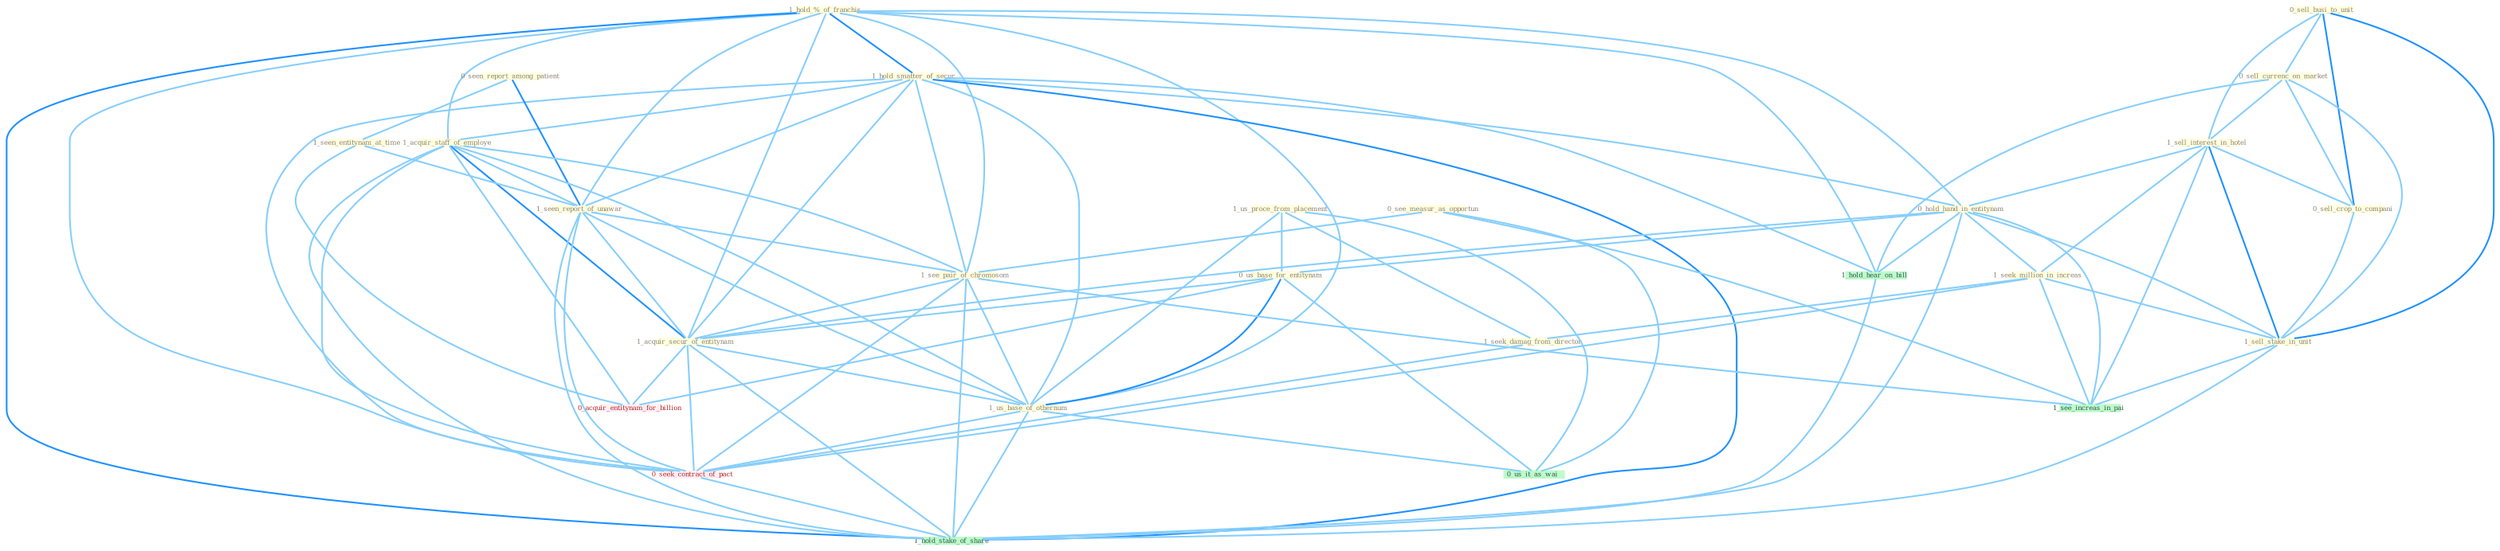 Graph G{ 
    node
    [shape=polygon,style=filled,width=.5,height=.06,color="#BDFCC9",fixedsize=true,fontsize=4,
    fontcolor="#2f4f4f"];
    {node
    [color="#ffffe0", fontcolor="#8b7d6b"] "1_us_proce_from_placement " "0_sell_busi_to_unit " "1_hold_%_of_franchis " "1_hold_smatter_of_secur " "0_seen_report_among_patient " "0_see_measur_as_opportun " "0_sell_currenc_on_market " "1_acquir_staff_of_employe " "1_sell_interest_in_hotel " "1_seen_entitynam_at_time " "1_seen_report_of_unawar " "0_hold_hand_in_entitynam " "0_us_base_for_entitynam " "0_sell_crop_to_compani " "1_seek_million_in_increas " "1_sell_stake_in_unit " "1_see_pair_of_chromosom " "1_acquir_secur_of_entitynam " "1_us_base_of_othernum " "1_seek_damag_from_director "}
{node [color="#fff0f5", fontcolor="#b22222"] "0_seek_contract_of_pact " "0_acquir_entitynam_for_billion "}
edge [color="#B0E2FF"];

	"1_us_proce_from_placement " -- "0_us_base_for_entitynam " [w="1", color="#87cefa" ];
	"1_us_proce_from_placement " -- "1_us_base_of_othernum " [w="1", color="#87cefa" ];
	"1_us_proce_from_placement " -- "1_seek_damag_from_director " [w="1", color="#87cefa" ];
	"1_us_proce_from_placement " -- "0_us_it_as_wai " [w="1", color="#87cefa" ];
	"0_sell_busi_to_unit " -- "0_sell_currenc_on_market " [w="1", color="#87cefa" ];
	"0_sell_busi_to_unit " -- "1_sell_interest_in_hotel " [w="1", color="#87cefa" ];
	"0_sell_busi_to_unit " -- "0_sell_crop_to_compani " [w="2", color="#1e90ff" , len=0.8];
	"0_sell_busi_to_unit " -- "1_sell_stake_in_unit " [w="2", color="#1e90ff" , len=0.8];
	"1_hold_%_of_franchis " -- "1_hold_smatter_of_secur " [w="2", color="#1e90ff" , len=0.8];
	"1_hold_%_of_franchis " -- "1_acquir_staff_of_employe " [w="1", color="#87cefa" ];
	"1_hold_%_of_franchis " -- "1_seen_report_of_unawar " [w="1", color="#87cefa" ];
	"1_hold_%_of_franchis " -- "0_hold_hand_in_entitynam " [w="1", color="#87cefa" ];
	"1_hold_%_of_franchis " -- "1_see_pair_of_chromosom " [w="1", color="#87cefa" ];
	"1_hold_%_of_franchis " -- "1_acquir_secur_of_entitynam " [w="1", color="#87cefa" ];
	"1_hold_%_of_franchis " -- "1_us_base_of_othernum " [w="1", color="#87cefa" ];
	"1_hold_%_of_franchis " -- "0_seek_contract_of_pact " [w="1", color="#87cefa" ];
	"1_hold_%_of_franchis " -- "1_hold_hear_on_bill " [w="1", color="#87cefa" ];
	"1_hold_%_of_franchis " -- "1_hold_stake_of_share " [w="2", color="#1e90ff" , len=0.8];
	"1_hold_smatter_of_secur " -- "1_acquir_staff_of_employe " [w="1", color="#87cefa" ];
	"1_hold_smatter_of_secur " -- "1_seen_report_of_unawar " [w="1", color="#87cefa" ];
	"1_hold_smatter_of_secur " -- "0_hold_hand_in_entitynam " [w="1", color="#87cefa" ];
	"1_hold_smatter_of_secur " -- "1_see_pair_of_chromosom " [w="1", color="#87cefa" ];
	"1_hold_smatter_of_secur " -- "1_acquir_secur_of_entitynam " [w="1", color="#87cefa" ];
	"1_hold_smatter_of_secur " -- "1_us_base_of_othernum " [w="1", color="#87cefa" ];
	"1_hold_smatter_of_secur " -- "0_seek_contract_of_pact " [w="1", color="#87cefa" ];
	"1_hold_smatter_of_secur " -- "1_hold_hear_on_bill " [w="1", color="#87cefa" ];
	"1_hold_smatter_of_secur " -- "1_hold_stake_of_share " [w="2", color="#1e90ff" , len=0.8];
	"0_seen_report_among_patient " -- "1_seen_entitynam_at_time " [w="1", color="#87cefa" ];
	"0_seen_report_among_patient " -- "1_seen_report_of_unawar " [w="2", color="#1e90ff" , len=0.8];
	"0_see_measur_as_opportun " -- "1_see_pair_of_chromosom " [w="1", color="#87cefa" ];
	"0_see_measur_as_opportun " -- "0_us_it_as_wai " [w="1", color="#87cefa" ];
	"0_see_measur_as_opportun " -- "1_see_increas_in_pai " [w="1", color="#87cefa" ];
	"0_sell_currenc_on_market " -- "1_sell_interest_in_hotel " [w="1", color="#87cefa" ];
	"0_sell_currenc_on_market " -- "0_sell_crop_to_compani " [w="1", color="#87cefa" ];
	"0_sell_currenc_on_market " -- "1_sell_stake_in_unit " [w="1", color="#87cefa" ];
	"0_sell_currenc_on_market " -- "1_hold_hear_on_bill " [w="1", color="#87cefa" ];
	"1_acquir_staff_of_employe " -- "1_seen_report_of_unawar " [w="1", color="#87cefa" ];
	"1_acquir_staff_of_employe " -- "1_see_pair_of_chromosom " [w="1", color="#87cefa" ];
	"1_acquir_staff_of_employe " -- "1_acquir_secur_of_entitynam " [w="2", color="#1e90ff" , len=0.8];
	"1_acquir_staff_of_employe " -- "1_us_base_of_othernum " [w="1", color="#87cefa" ];
	"1_acquir_staff_of_employe " -- "0_seek_contract_of_pact " [w="1", color="#87cefa" ];
	"1_acquir_staff_of_employe " -- "0_acquir_entitynam_for_billion " [w="1", color="#87cefa" ];
	"1_acquir_staff_of_employe " -- "1_hold_stake_of_share " [w="1", color="#87cefa" ];
	"1_sell_interest_in_hotel " -- "0_hold_hand_in_entitynam " [w="1", color="#87cefa" ];
	"1_sell_interest_in_hotel " -- "0_sell_crop_to_compani " [w="1", color="#87cefa" ];
	"1_sell_interest_in_hotel " -- "1_seek_million_in_increas " [w="1", color="#87cefa" ];
	"1_sell_interest_in_hotel " -- "1_sell_stake_in_unit " [w="2", color="#1e90ff" , len=0.8];
	"1_sell_interest_in_hotel " -- "1_see_increas_in_pai " [w="1", color="#87cefa" ];
	"1_seen_entitynam_at_time " -- "1_seen_report_of_unawar " [w="1", color="#87cefa" ];
	"1_seen_entitynam_at_time " -- "0_acquir_entitynam_for_billion " [w="1", color="#87cefa" ];
	"1_seen_report_of_unawar " -- "1_see_pair_of_chromosom " [w="1", color="#87cefa" ];
	"1_seen_report_of_unawar " -- "1_acquir_secur_of_entitynam " [w="1", color="#87cefa" ];
	"1_seen_report_of_unawar " -- "1_us_base_of_othernum " [w="1", color="#87cefa" ];
	"1_seen_report_of_unawar " -- "0_seek_contract_of_pact " [w="1", color="#87cefa" ];
	"1_seen_report_of_unawar " -- "1_hold_stake_of_share " [w="1", color="#87cefa" ];
	"0_hold_hand_in_entitynam " -- "0_us_base_for_entitynam " [w="1", color="#87cefa" ];
	"0_hold_hand_in_entitynam " -- "1_seek_million_in_increas " [w="1", color="#87cefa" ];
	"0_hold_hand_in_entitynam " -- "1_sell_stake_in_unit " [w="1", color="#87cefa" ];
	"0_hold_hand_in_entitynam " -- "1_acquir_secur_of_entitynam " [w="1", color="#87cefa" ];
	"0_hold_hand_in_entitynam " -- "1_see_increas_in_pai " [w="1", color="#87cefa" ];
	"0_hold_hand_in_entitynam " -- "1_hold_hear_on_bill " [w="1", color="#87cefa" ];
	"0_hold_hand_in_entitynam " -- "1_hold_stake_of_share " [w="1", color="#87cefa" ];
	"0_us_base_for_entitynam " -- "1_acquir_secur_of_entitynam " [w="1", color="#87cefa" ];
	"0_us_base_for_entitynam " -- "1_us_base_of_othernum " [w="2", color="#1e90ff" , len=0.8];
	"0_us_base_for_entitynam " -- "0_us_it_as_wai " [w="1", color="#87cefa" ];
	"0_us_base_for_entitynam " -- "0_acquir_entitynam_for_billion " [w="1", color="#87cefa" ];
	"0_sell_crop_to_compani " -- "1_sell_stake_in_unit " [w="1", color="#87cefa" ];
	"1_seek_million_in_increas " -- "1_sell_stake_in_unit " [w="1", color="#87cefa" ];
	"1_seek_million_in_increas " -- "1_seek_damag_from_director " [w="1", color="#87cefa" ];
	"1_seek_million_in_increas " -- "0_seek_contract_of_pact " [w="1", color="#87cefa" ];
	"1_seek_million_in_increas " -- "1_see_increas_in_pai " [w="1", color="#87cefa" ];
	"1_sell_stake_in_unit " -- "1_see_increas_in_pai " [w="1", color="#87cefa" ];
	"1_sell_stake_in_unit " -- "1_hold_stake_of_share " [w="1", color="#87cefa" ];
	"1_see_pair_of_chromosom " -- "1_acquir_secur_of_entitynam " [w="1", color="#87cefa" ];
	"1_see_pair_of_chromosom " -- "1_us_base_of_othernum " [w="1", color="#87cefa" ];
	"1_see_pair_of_chromosom " -- "0_seek_contract_of_pact " [w="1", color="#87cefa" ];
	"1_see_pair_of_chromosom " -- "1_see_increas_in_pai " [w="1", color="#87cefa" ];
	"1_see_pair_of_chromosom " -- "1_hold_stake_of_share " [w="1", color="#87cefa" ];
	"1_acquir_secur_of_entitynam " -- "1_us_base_of_othernum " [w="1", color="#87cefa" ];
	"1_acquir_secur_of_entitynam " -- "0_seek_contract_of_pact " [w="1", color="#87cefa" ];
	"1_acquir_secur_of_entitynam " -- "0_acquir_entitynam_for_billion " [w="1", color="#87cefa" ];
	"1_acquir_secur_of_entitynam " -- "1_hold_stake_of_share " [w="1", color="#87cefa" ];
	"1_us_base_of_othernum " -- "0_seek_contract_of_pact " [w="1", color="#87cefa" ];
	"1_us_base_of_othernum " -- "0_us_it_as_wai " [w="1", color="#87cefa" ];
	"1_us_base_of_othernum " -- "1_hold_stake_of_share " [w="1", color="#87cefa" ];
	"1_seek_damag_from_director " -- "0_seek_contract_of_pact " [w="1", color="#87cefa" ];
	"0_seek_contract_of_pact " -- "1_hold_stake_of_share " [w="1", color="#87cefa" ];
	"1_hold_hear_on_bill " -- "1_hold_stake_of_share " [w="1", color="#87cefa" ];
}